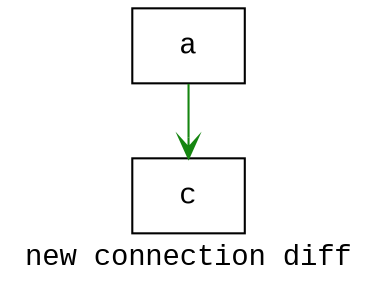 digraph D {
    tooltip="new connection diff";
    label="new connection diff";
    bgcolor="#ffffff";
    fontcolor="#000000";
    fontname="Courier New";
    
    node1 [color="#000000",fontcolor="#000000",fontname="Courier New",shape="rectangle",tooltip="a",label="a"]
    
    node2 [color="#000000",fontcolor="#000000",fontname="Courier New",shape="rectangle",tooltip="c",label="c"]
    
    node1 -> node2 [arrowhead="vee",color="#158510",tooltip="a\n   ->\nc",]
}
